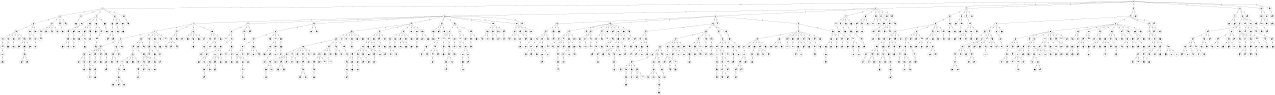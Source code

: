 graph G {
size="8.5,11;"
ratio = "expand;"
fixedsize="true;"
overlap="scale;"
node[shape=circle,width=.12,hight=.12,fontsize=12]
edge[fontsize=12]

0[label=" 0" color=black, pos="1.7941085,2.716252!"];
1[label=" 1" color=black, pos="0.53958952,0.6987083!"];
2[label=" 2" color=black, pos="2.672155,0.16094041!"];
3[label=" 3" color=black, pos="0.51674553,0.8188875!"];
4[label=" 4" color=black, pos="0.35561557,2.6095227!"];
5[label=" 5" color=black, pos="0.97075894,2.2998955!"];
6[label=" 6" color=black, pos="2.718476,0.3095437!"];
7[label=" 7" color=black, pos="2.2733312,1.5774714!"];
8[label=" 8" color=black, pos="2.3287527,1.5711356!"];
9[label=" 9" color=black, pos="0.9410034,0.19214631!"];
10[label=" 10" color=black, pos="0.43166475,1.5214309!"];
11[label=" 11" color=black, pos="1.2886293,1.5530519!"];
12[label=" 12" color=black, pos="0.34860325,0.915503!"];
13[label=" 13" color=black, pos="2.6563925,2.446501!"];
14[label=" 14" color=black, pos="0.87383049,0.42017416!"];
15[label=" 15" color=black, pos="2.3301456,1.2146013!"];
16[label=" 16" color=black, pos="0.29136894,2.5272405!"];
17[label=" 17" color=black, pos="0.055580715,1.8455307!"];
18[label=" 18" color=black, pos="2.0724735,2.4356558!"];
19[label=" 19" color=black, pos="2.70728,1.0053477!"];
20[label=" 20" color=black, pos="1.1512823,0.37524538!"];
21[label=" 21" color=black, pos="0.13624917,1.1825433!"];
22[label=" 22" color=black, pos="2.577791,1.1572413!"];
23[label=" 23" color=black, pos="0.60036296,2.5668349!"];
24[label=" 24" color=black, pos="0.15757941,0.12410425!"];
25[label=" 25" color=black, pos="2.8134623,2.7004056!"];
26[label=" 26" color=black, pos="2.3365966,2.2470386!"];
27[label=" 27" color=black, pos="1.124769,2.0997597!"];
28[label=" 28" color=black, pos="1.173237,2.0837261!"];
29[label=" 29" color=black, pos="0.29675146,1.3195658!"];
30[label=" 30" color=black, pos="1.8689868,2.7824791!"];
31[label=" 31" color=black, pos="2.8486497,1.3610817!"];
32[label=" 32" color=black, pos="2.4433895,1.2193892!"];
33[label=" 33" color=black, pos="2.4548209,2.1427876!"];
34[label=" 34" color=black, pos="0.055856156,1.8352941!"];
35[label=" 35" color=black, pos="1.6422124,2.4566765!"];
36[label=" 36" color=black, pos="0.41005891,0.12493553!"];
37[label=" 37" color=black, pos="2.8066721,0.58135285!"];
38[label=" 38" color=black, pos="0.92130844,0.14500868!"];
39[label=" 39" color=black, pos="0.71314604,0.77618722!"];
40[label=" 40" color=black, pos="0.99127632,0.41338732!"];
41[label=" 41" color=black, pos="2.9153713,0.23751477!"];
42[label=" 42" color=black, pos="0.94600102,2.1518526!"];
43[label=" 43" color=black, pos="0.0078626326,0.40366286!"];
44[label=" 44" color=black, pos="1.1489317,2.1247319!"];
45[label=" 45" color=black, pos="0.97309971,2.6312627!"];
46[label=" 46" color=black, pos="2.0699167,1.6643663!"];
47[label=" 47" color=black, pos="0.28236175,1.9395983!"];
48[label=" 48" color=black, pos="1.4361299,1.7197353!"];
49[label=" 49" color=black, pos="1.9091605,2.3227286!"];
50[label=" 50" color=black, pos="2.0300589,2.443375!"];
51[label=" 51" color=black, pos="2.0831103,0.45584309!"];
52[label=" 52" color=black, pos="0.37563625,0.18764583!"];
53[label=" 53" color=black, pos="1.2866598,2.2431441!"];
54[label=" 54" color=black, pos="0.59517989,2.1396393!"];
55[label=" 55" color=black, pos="2.3480639,1.1511797!"];
56[label=" 56" color=black, pos="2.4322233,2.135695!"];
57[label=" 57" color=black, pos="2.8281651,1.1965454!"];
58[label=" 58" color=black, pos="2.9330048,1.8961456!"];
59[label=" 59" color=black, pos="0.48695824,0.24815707!"];
60[label=" 60" color=black, pos="1.9325636,2.2113304!"];
61[label=" 61" color=black, pos="1.2547114,2.5757999!"];
62[label=" 62" color=black, pos="0.36198493,2.7274329!"];
63[label=" 63" color=black, pos="0.79467688,1.4942426!"];
64[label=" 64" color=black, pos="1.7495277,0.56828399!"];
65[label=" 65" color=black, pos="0.088361229,1.4359167!"];
66[label=" 66" color=black, pos="0.40474973,2.0374811!"];
67[label=" 67" color=black, pos="0.68405094,1.7543025!"];
68[label=" 68" color=black, pos="2.721441,0.83583801!"];
69[label=" 69" color=black, pos="2.4201075,1.8260438!"];
70[label=" 70" color=black, pos="1.1270772,0.4921412!"];
71[label=" 71" color=black, pos="2.4320894,1.1486542!"];
72[label=" 72" color=black, pos="0.61632145,0.75930976!"];
73[label=" 73" color=black, pos="1.4817676,1.7260487!"];
74[label=" 74" color=black, pos="1.5272888,2.7782253!"];
75[label=" 75" color=black, pos="2.0491679,1.8279543!"];
76[label=" 76" color=black, pos="1.4981606,1.7467614!"];
77[label=" 77" color=black, pos="1.0754303,2.7003605!"];
78[label=" 78" color=black, pos="0.12628184,2.1242615!"];
79[label=" 79" color=black, pos="0.17888548,2.7399882!"];
80[label=" 80" color=black, pos="2.989854,2.4998896!"];
81[label=" 81" color=black, pos="2.6945245,2.3581389!"];
82[label=" 82" color=black, pos="0.98946805,1.433153!"];
83[label=" 83" color=black, pos="2.6688919,0.80924485!"];
84[label=" 84" color=black, pos="0.92489969,0.085320549!"];
85[label=" 85" color=black, pos="0.12881135,2.2028374!"];
86[label=" 86" color=black, pos="0.97818267,1.8134644!"];
87[label=" 87" color=black, pos="0.60001471,2.9522751!"];
88[label=" 88" color=black, pos="1.0527506,1.0614903!"];
89[label=" 89" color=black, pos="1.678103,2.9690883!"];
90[label=" 90" color=black, pos="0.55599326,0.70620696!"];
91[label=" 91" color=black, pos="1.6633487,1.3919376!"];
92[label=" 92" color=black, pos="0.07145804,1.5885784!"];
93[label=" 93" color=black, pos="0.26293915,2.4553626!"];
94[label=" 94" color=black, pos="2.1185148,0.39818996!"];
95[label=" 95" color=black, pos="2.8222796,0.30839816!"];
96[label=" 96" color=black, pos="0.80262972,2.6223052!"];
97[label=" 97" color=black, pos="0.78951753,2.1483037!"];
98[label=" 98" color=black, pos="0.99363493,1.5703959!"];
99[label=" 99" color=black, pos="2.3699625,1.245232!"];
100[label=" 100" color=black, pos="1.4395916,1.6416899!"];
101[label=" 101" color=black, pos="0.62522619,1.9436526!"];
102[label=" 102" color=black, pos="2.3658795,0.46227041!"];
103[label=" 103" color=black, pos="0.69230758,2.0631893!"];
104[label=" 104" color=black, pos="0.14055698,0.97567!"];
105[label=" 105" color=black, pos="0.27688814,0.2755853!"];
106[label=" 106" color=black, pos="2.9784844,1.9275067!"];
107[label=" 107" color=black, pos="2.8083147,1.7898675!"];
108[label=" 108" color=black, pos="0.0065491404,1.9504371!"];
109[label=" 109" color=black, pos="1.52861,0.37551628!"];
110[label=" 110" color=black, pos="0.23593222,2.0826486!"];
111[label=" 111" color=black, pos="0.60845525,2.4231771!"];
112[label=" 112" color=black, pos="0.83133249,1.6790867!"];
113[label=" 113" color=black, pos="1.5228208,1.3787437!"];
114[label=" 114" color=black, pos="1.8006532,0.84975219!"];
115[label=" 115" color=black, pos="0.47898915,2.8568742!"];
116[label=" 116" color=black, pos="2.0711771,1.1173136!"];
117[label=" 117" color=black, pos="1.701401,0.49427658!"];
118[label=" 118" color=black, pos="2.3306166,0.86557304!"];
119[label=" 119" color=black, pos="2.7227631,1.6880841!"];
120[label=" 120" color=black, pos="0.68759725,0.66231627!"];
121[label=" 121" color=black, pos="2.3218429,2.7117233!"];
122[label=" 122" color=black, pos="2.3473104,0.73146402!"];
123[label=" 123" color=black, pos="2.2010952,1.3118378!"];
124[label=" 124" color=black, pos="1.3956496,2.8720594!"];
125[label=" 125" color=black, pos="0.92198137,0.034383853!"];
126[label=" 126" color=black, pos="2.9432612,0.19166982!"];
127[label=" 127" color=black, pos="0.18870704,1.22012!"];
128[label=" 128" color=black, pos="2.2469247,0.08672237!"];
129[label=" 129" color=black, pos="0.92349622,2.6912637!"];
130[label=" 130" color=black, pos="0.35992123,0.097106136!"];
131[label=" 131" color=black, pos="1.011066,0.83328876!"];
132[label=" 132" color=black, pos="2.8380954,0.50376619!"];
133[label=" 133" color=black, pos="0.071684162,1.0126748!"];
134[label=" 134" color=black, pos="1.4381069,2.6809697!"];
135[label=" 135" color=black, pos="0.084098499,0.50311827!"];
136[label=" 136" color=black, pos="0.78352595,2.8997908!"];
137[label=" 137" color=black, pos="1.3882863,2.9778288!"];
138[label=" 138" color=black, pos="0.013782221,0.30922402!"];
139[label=" 139" color=black, pos="0.48387888,1.4315638!"];
140[label=" 140" color=black, pos="0.84786095,0.082051097!"];
141[label=" 141" color=black, pos="2.47348,2.9344905!"];
142[label=" 142" color=black, pos="0.29907045,2.5384009!"];
143[label=" 143" color=black, pos="2.5165499,0.71419218!"];
144[label=" 144" color=black, pos="0.63135982,2.007098!"];
145[label=" 145" color=black, pos="2.2050375,0.76785375!"];
146[label=" 146" color=black, pos="1.0598617,1.2436679!"];
147[label=" 147" color=black, pos="1.2195905,2.8657149!"];
148[label=" 148" color=black, pos="2.6105617,1.9869966!"];
149[label=" 149" color=black, pos="1.0424918,2.9956286!"];
150[label=" 150" color=black, pos="1.5369473,1.7247312!"];
151[label=" 151" color=black, pos="1.5755487,0.35357297!"];
152[label=" 152" color=black, pos="2.0529064,0.2265547!"];
153[label=" 153" color=black, pos="2.3455977,2.4767637!"];
154[label=" 154" color=black, pos="0.07148621,2.9492!"];
155[label=" 155" color=black, pos="0.39566332,2.3585282!"];
156[label=" 156" color=black, pos="1.7626808,0.090266652!"];
157[label=" 157" color=black, pos="2.2670119,2.1467349!"];
158[label=" 158" color=black, pos="2.6199248,1.8574563!"];
159[label=" 159" color=black, pos="0.31038954,2.402382!"];
160[label=" 160" color=black, pos="2.5717002,1.6212399!"];
161[label=" 161" color=black, pos="0.62334518,0.32275741!"];
162[label=" 162" color=black, pos="2.8184352,1.9859081!"];
163[label=" 163" color=black, pos="2.0868722,2.2203235!"];
164[label=" 164" color=black, pos="1.6899612,1.6547257!"];
165[label=" 165" color=black, pos="1.3964854,2.7609323!"];
166[label=" 166" color=black, pos="0.67292673,1.2118837!"];
167[label=" 167" color=black, pos="0.82941785,1.3466122!"];
168[label=" 168" color=black, pos="0.24320244,2.3184161!"];
169[label=" 169" color=black, pos="2.0658557,1.561379!"];
170[label=" 170" color=black, pos="0.91313087,1.0983894!"];
171[label=" 171" color=black, pos="1.8917235,1.8495562!"];
172[label=" 172" color=black, pos="1.629303,1.5386579!"];
173[label=" 173" color=black, pos="2.3057425,0.042198601!"];
174[label=" 174" color=black, pos="2.9179787,2.9619855!"];
175[label=" 175" color=black, pos="1.868348,0.14851468!"];
176[label=" 176" color=black, pos="2.2764498,0.97809805!"];
177[label=" 177" color=black, pos="0.10810423,0.22659641!"];
178[label=" 178" color=black, pos="0.086764219,1.0212382!"];
179[label=" 179" color=black, pos="1.6436987,1.5601725!"];
180[label=" 180" color=black, pos="1.3750763,1.2987901!"];
181[label=" 181" color=black, pos="1.3984205,1.6594879!"];
182[label=" 182" color=black, pos="2.595071,0.06379585!"];
183[label=" 183" color=black, pos="0.93007106,0.57496943!"];
184[label=" 184" color=black, pos="0.67924129,2.5488264!"];
185[label=" 185" color=black, pos="0.092544547,2.8085806!"];
186[label=" 186" color=black, pos="0.10040863,2.1577965!"];
187[label=" 187" color=black, pos="1.7006132,1.017109!"];
188[label=" 188" color=black, pos="1.8167994,1.7565082!"];
189[label=" 189" color=black, pos="0.65688788,0.53161916!"];
190[label=" 190" color=black, pos="1.0374695,1.7153779!"];
191[label=" 191" color=black, pos="1.8077255,1.1740615!"];
192[label=" 192" color=black, pos="0.84341479,2.2743123!"];
193[label=" 193" color=black, pos="2.4983107,2.1152681!"];
194[label=" 194" color=black, pos="1.9127118,0.34282664!"];
195[label=" 195" color=black, pos="0.99103364,0.68901459!"];
196[label=" 196" color=black, pos="2.6758348,2.0230529!"];
197[label=" 197" color=black, pos="2.861519,2.5846816!"];
198[label=" 198" color=black, pos="1.1500871,2.8665291!"];
199[label=" 199" color=black, pos="2.5904068,2.4447795!"];
200[label=" 200" color=black, pos="0.76347842,1.3697809!"];
201[label=" 201" color=black, pos="0.80198478,1.8605084!"];
202[label=" 202" color=black, pos="0.75811362,2.3280217!"];
203[label=" 203" color=black, pos="2.5632707,0.55698028!"];
204[label=" 204" color=black, pos="0.46255908,1.5718282!"];
205[label=" 205" color=black, pos="1.1347053,1.2230666!"];
206[label=" 206" color=black, pos="1.4565693,0.24260499!"];
207[label=" 207" color=black, pos="0.13018619,2.4807976!"];
208[label=" 208" color=black, pos="0.40647625,2.1554537!"];
209[label=" 209" color=black, pos="2.3356275,0.92315763!"];
210[label=" 210" color=black, pos="1.2192972,2.8428884!"];
211[label=" 211" color=black, pos="2.2682155,1.0216735!"];
212[label=" 212" color=black, pos="1.9799019,1.0548527!"];
213[label=" 213" color=black, pos="1.7500116,2.3993995!"];
214[label=" 214" color=black, pos="1.3675149,2.2535569!"];
215[label=" 215" color=black, pos="0.32938895,0.39136567!"];
216[label=" 216" color=black, pos="0.58493301,2.9443262!"];
217[label=" 217" color=black, pos="1.5627815,1.0143016!"];
218[label=" 218" color=black, pos="0.11866315,0.56464673!"];
219[label=" 219" color=black, pos="0.25705869,1.1176533!"];
220[label=" 220" color=black, pos="2.179822,1.3515677!"];
221[label=" 221" color=black, pos="1.4504252,0.1364144!"];
222[label=" 222" color=black, pos="1.3929717,2.3156412!"];
223[label=" 223" color=black, pos="0.1243258,0.45822588!"];
224[label=" 224" color=black, pos="2.2538262,1.6298193!"];
225[label=" 225" color=black, pos="1.270036,2.5986866!"];
226[label=" 226" color=black, pos="1.501311,0.77557781!"];
227[label=" 227" color=black, pos="2.7496535,0.99533024!"];
228[label=" 228" color=black, pos="1.0657371,0.85930906!"];
229[label=" 229" color=black, pos="0.097865182,1.3341025!"];
230[label=" 230" color=black, pos="0.38569476,2.2131976!"];
231[label=" 231" color=black, pos="2.3567505,0.21927937!"];
232[label=" 232" color=black, pos="1.0739756,1.4271846!"];
233[label=" 233" color=black, pos="2.4932196,0.73271063!"];
234[label=" 234" color=black, pos="0.18920441,1.7529003!"];
235[label=" 235" color=black, pos="0.40151957,0.86833344!"];
236[label=" 236" color=black, pos="2.0951285,2.9834191!"];
237[label=" 237" color=black, pos="0.72336595,1.6838306!"];
238[label=" 238" color=black, pos="2.9672652,0.61908127!"];
239[label=" 239" color=black, pos="2.5684516,2.9345925!"];
240[label=" 240" color=black, pos="1.6874593,0.98643874!"];
241[label=" 241" color=black, pos="1.3876482,0.1752096!"];
242[label=" 242" color=black, pos="2.2274378,0.51571051!"];
243[label=" 243" color=black, pos="2.6763405,2.0962141!"];
244[label=" 244" color=black, pos="2.1116864,0.96446268!"];
245[label=" 245" color=black, pos="0.39715469,1.9441131!"];
246[label=" 246" color=black, pos="0.54532148,0.68843561!"];
247[label=" 247" color=black, pos="0.40155501,0.75620034!"];
248[label=" 248" color=black, pos="0.98480514,0.2696933!"];
249[label=" 249" color=black, pos="1.4617885,2.9493059!"];
250[label=" 250" color=black, pos="1.3730128,2.3181836!"];
251[label=" 251" color=black, pos="1.8490603,0.82082228!"];
252[label=" 252" color=black, pos="0.49403087,0.79579916!"];
253[label=" 253" color=black, pos="0.43357825,1.2556055!"];
254[label=" 254" color=black, pos="1.3031066,2.0926728!"];
255[label=" 255" color=black, pos="2.5670692,2.793676!"];
256[label=" 256" color=black, pos="0.59151227,1.9243276!"];
257[label=" 257" color=black, pos="0.50827218,2.742527!"];
258[label=" 258" color=black, pos="1.3386498,1.9306383!"];
259[label=" 259" color=black, pos="0.47510837,0.14845692!"];
260[label=" 260" color=black, pos="0.53674552,0.8603248!"];
261[label=" 261" color=black, pos="2.6841684,0.94922349!"];
262[label=" 262" color=black, pos="1.0599713,1.6919366!"];
263[label=" 263" color=black, pos="1.8907695,2.1789148!"];
264[label=" 264" color=black, pos="1.5489819,1.5355825!"];
265[label=" 265" color=black, pos="2.9768758,2.9385391!"];
266[label=" 266" color=black, pos="0.33882015,0.50323583!"];
267[label=" 267" color=black, pos="2.6206379,2.7830678!"];
268[label=" 268" color=black, pos="1.5959488,0.12770721!"];
269[label=" 269" color=black, pos="1.7593228,2.2673922!"];
270[label=" 270" color=black, pos="2.118827,1.4463346!"];
271[label=" 271" color=black, pos="0.44494143,1.4918784!"];
272[label=" 272" color=black, pos="2.7284917,2.0511774!"];
273[label=" 273" color=black, pos="1.3055704,0.020893218!"];
274[label=" 274" color=black, pos="0.85889379,0.45831907!"];
275[label=" 275" color=black, pos="1.1758218,1.6369151!"];
276[label=" 276" color=black, pos="2.8847794,0.051887818!"];
277[label=" 277" color=black, pos="0.84155306,0.4633963!"];
278[label=" 278" color=black, pos="0.27860881,0.96997667!"];
279[label=" 279" color=black, pos="0.53498024,1.7174735!"];
280[label=" 280" color=black, pos="2.4893159,1.9688395!"];
281[label=" 281" color=black, pos="0.75836737,0.43927688!"];
282[label=" 282" color=black, pos="1.5138618,1.0967929!"];
283[label=" 283" color=black, pos="0.13898278,0.4614542!"];
284[label=" 284" color=black, pos="2.4983304,2.6678643!"];
285[label=" 285" color=black, pos="2.832622,2.3002635!"];
286[label=" 286" color=black, pos="0.04099153,2.8347811!"];
287[label=" 287" color=black, pos="2.7320952,1.8394437!"];
288[label=" 288" color=black, pos="2.3209055,2.0162975!"];
289[label=" 289" color=black, pos="0.79801599,2.6965341!"];
290[label=" 290" color=black, pos="0.35317034,2.0015613!"];
291[label=" 291" color=black, pos="2.527035,0.51591528!"];
292[label=" 292" color=black, pos="0.97635757,2.3652488!"];
293[label=" 293" color=black, pos="0.31504028,0.92021042!"];
294[label=" 294" color=black, pos="1.9357525,2.9320036!"];
295[label=" 295" color=black, pos="1.3072461,1.8892589!"];
296[label=" 296" color=black, pos="1.5797306,2.7074245!"];
297[label=" 297" color=black, pos="1.3611308,1.6896243!"];
298[label=" 298" color=black, pos="2.1972855,1.2064543!"];
299[label=" 299" color=black, pos="0.15420123,2.7496858!"];
300[label=" 300" color=black, pos="1.9061492,1.9395384!"];
301[label=" 301" color=black, pos="1.7804469,1.5772213!"];
302[label=" 302" color=black, pos="2.6147403,2.3840471!"];
303[label=" 303" color=black, pos="0.28067216,2.550138!"];
304[label=" 304" color=black, pos="2.1788624,1.2381493!"];
305[label=" 305" color=black, pos="0.66152112,0.25429436!"];
306[label=" 306" color=black, pos="1.6189593,0.58312712!"];
307[label=" 307" color=black, pos="1.1831182,0.90371934!"];
308[label=" 308" color=black, pos="2.4477475,2.3104568!"];
309[label=" 309" color=black, pos="1.7030065,2.9443937!"];
310[label=" 310" color=black, pos="0.39690287,0.23973318!"];
311[label=" 311" color=black, pos="0.60174683,2.5379778!"];
312[label=" 312" color=black, pos="0.047433707,1.3206025!"];
313[label=" 313" color=black, pos="1.7039007,0.56776147!"];
314[label=" 314" color=black, pos="2.0356455,2.0960205!"];
315[label=" 315" color=black, pos="1.4837015,0.30803095!"];
316[label=" 316" color=black, pos="1.8429976,0.15964335!"];
317[label=" 317" color=black, pos="2.5061658,2.863751!"];
318[label=" 318" color=black, pos="0.43247787,0.58064364!"];
319[label=" 319" color=black, pos="1.8933553,2.814834!"];
320[label=" 320" color=black, pos="1.8947484,1.6497439!"];
321[label=" 321" color=black, pos="2.7103333,2.9215091!"];
322[label=" 322" color=black, pos="1.3683939,2.9647424!"];
323[label=" 323" color=black, pos="1.0172696,2.7835444!"];
324[label=" 324" color=black, pos="0.89126106,1.4062713!"];
325[label=" 325" color=black, pos="2.0472248,2.3004954!"];
326[label=" 326" color=black, pos="1.3735064,1.5139274!"];
327[label=" 327" color=black, pos="2.9997605,2.2076508!"];
328[label=" 328" color=black, pos="0.4641978,0.49315804!"];
329[label=" 329" color=black, pos="1.0749,1.9205099!"];
330[label=" 330" color=black, pos="1.4321969,0.29538934!"];
331[label=" 331" color=black, pos="2.1580256,2.3097336!"];
332[label=" 332" color=black, pos="2.0221216,1.4467134!"];
333[label=" 333" color=black, pos="2.9860272,1.5490491!"];
334[label=" 334" color=black, pos="1.6283479,2.6263954!"];
335[label=" 335" color=black, pos="1.3917378,1.5226173!"];
336[label=" 336" color=black, pos="2.6914408,2.0304667!"];
337[label=" 337" color=black, pos="2.4304425,0.20963473!"];
338[label=" 338" color=black, pos="0.83622884,0.31210578!"];
339[label=" 339" color=black, pos="2.5839578,1.0435411!"];
340[label=" 340" color=black, pos="0.33784431,1.6754258!"];
341[label=" 341" color=black, pos="1.2374634,2.6834052!"];
342[label=" 342" color=black, pos="1.2874514,1.4939197!"];
343[label=" 343" color=black, pos="0.14384675,0.53512483!"];
344[label=" 344" color=black, pos="0.032312342,0.60162841!"];
345[label=" 345" color=black, pos="2.5165681,1.3253942!"];
346[label=" 346" color=black, pos="0.3162872,1.3470514!"];
347[label=" 347" color=black, pos="2.2593394,0.50632444!"];
348[label=" 348" color=black, pos="0.88084699,1.9210552!"];
349[label=" 349" color=black, pos="2.4062251,2.9841217!"];
350[label=" 350" color=black, pos="0.91426092,2.3728657!"];
351[label=" 351" color=black, pos="1.4945784,1.8933953!"];
352[label=" 352" color=black, pos="0.47358204,1.9896456!"];
353[label=" 353" color=black, pos="1.3062868,2.3429472!"];
354[label=" 354" color=black, pos="2.9525398,2.5228191!"];
355[label=" 355" color=black, pos="2.080591,1.8090629!"];
356[label=" 356" color=black, pos="2.2108937,1.0797484!"];
357[label=" 357" color=black, pos="1.3345784,1.3107953!"];
358[label=" 358" color=black, pos="2.5419115,1.306947!"];
359[label=" 359" color=black, pos="0.59165141,0.56338066!"];
360[label=" 360" color=black, pos="1.6953659,2.0553836!"];
361[label=" 361" color=black, pos="2.8680661,1.6242268!"];
362[label=" 362" color=black, pos="0.088329356,1.0324851!"];
363[label=" 363" color=black, pos="1.1761893,2.1303584!"];
364[label=" 364" color=black, pos="1.571666,1.0042018!"];
365[label=" 365" color=black, pos="0.2739769,1.1550837!"];
366[label=" 366" color=black, pos="0.99865806,2.8523783!"];
367[label=" 367" color=black, pos="2.662373,1.6555429!"];
368[label=" 368" color=black, pos="1.9687852,1.3593916!"];
369[label=" 369" color=black, pos="2.1092573,0.65745721!"];
370[label=" 370" color=black, pos="0.13066421,0.36650709!"];
371[label=" 371" color=black, pos="2.5314902,2.6939365!"];
372[label=" 372" color=black, pos="1.7069723,2.0094006!"];
373[label=" 373" color=black, pos="1.0131355,2.7968376!"];
374[label=" 374" color=black, pos="2.626515,2.6021031!"];
375[label=" 375" color=black, pos="2.0649749,2.6466269!"];
376[label=" 376" color=black, pos="2.9685725,0.87061143!"];
377[label=" 377" color=black, pos="2.989637,1.2754166!"];
378[label=" 378" color=black, pos="2.2180109,0.42715468!"];
379[label=" 379" color=black, pos="2.1387892,2.8526573!"];
380[label=" 380" color=black, pos="0.81922961,2.8267107!"];
381[label=" 381" color=black, pos="0.026542242,0.84415871!"];
382[label=" 382" color=black, pos="1.2727642,0.94194531!"];
383[label=" 383" color=black, pos="0.70390774,0.37149923!"];
384[label=" 384" color=black, pos="1.5945908,0.75031013!"];
385[label=" 385" color=black, pos="2.7701793,1.7045289!"];
386[label=" 386" color=black, pos="0.66765035,1.7376913!"];
387[label=" 387" color=black, pos="2.2527749,0.652201!"];
388[label=" 388" color=black, pos="0.45240657,2.9043696!"];
389[label=" 389" color=black, pos="2.10246,1.1320061!"];
390[label=" 390" color=black, pos="0.19479007,2.7129634!"];
391[label=" 391" color=black, pos="2.6625237,1.5711781!"];
392[label=" 392" color=black, pos="2.3265733,2.8413422!"];
393[label=" 393" color=black, pos="0.3472149,1.0849428!"];
394[label=" 394" color=black, pos="0.67755482,0.82130477!"];
395[label=" 395" color=black, pos="0.41298276,0.00233415!"];
396[label=" 396" color=black, pos="1.9524175,2.3443381!"];
397[label=" 397" color=black, pos="0.65523206,0.43010174!"];
398[label=" 398" color=black, pos="0.55029565,1.7487199!"];
399[label=" 399" color=black, pos="2.2275277,0.46993378!"];
400[label=" 400" color=black, pos="2.6413862,2.6508535!"];
401[label=" 401" color=black, pos="0.85714721,2.0034664!"];
402[label=" 402" color=black, pos="2.5584304,1.4650317!"];
403[label=" 403" color=black, pos="2.2982769,1.8368025!"];
404[label=" 404" color=black, pos="0.37406962,1.3055719!"];
405[label=" 405" color=black, pos="0.65748487,1.8793238!"];
406[label=" 406" color=black, pos="0.87873874,2.4205998!"];
407[label=" 407" color=black, pos="0.94794177,1.6603674!"];
408[label=" 408" color=black, pos="0.20180963,1.5779291!"];
409[label=" 409" color=black, pos="0.047017267,0.59365888!"];
410[label=" 410" color=black, pos="2.4061666,0.57686083!"];
411[label=" 411" color=black, pos="0.52605646,0.95513793!"];
412[label=" 412" color=black, pos="2.5948039,2.9294278!"];
413[label=" 413" color=black, pos="1.9963834,2.4600693!"];
414[label=" 414" color=black, pos="0.43679534,2.9813886!"];
415[label=" 415" color=black, pos="1.7712028,2.9740651!"];
416[label=" 416" color=black, pos="0.95297702,0.031969227!"];
417[label=" 417" color=black, pos="2.1333897,2.605442!"];
418[label=" 418" color=black, pos="1.6843187,0.24399981!"];
419[label=" 419" color=black, pos="0.59596611,0.11050125!"];
420[label=" 420" color=black, pos="2.4598475,0.44305886!"];
421[label=" 421" color=black, pos="2.8486806,1.3313532!"];
422[label=" 422" color=black, pos="2.7837973,0.67021303!"];
423[label=" 423" color=black, pos="2.9544979,0.5280125!"];
424[label=" 424" color=black, pos="2.1962723,1.9074692!"];
425[label=" 425" color=black, pos="0.18560983,0.86921823!"];
426[label=" 426" color=black, pos="2.6952139,1.0803037!"];
427[label=" 427" color=black, pos="0.31235577,1.4819501!"];
428[label=" 428" color=black, pos="0.23073395,1.2284343!"];
429[label=" 429" color=black, pos="0.82813715,0.36489047!"];
430[label=" 430" color=black, pos="0.87252928,2.1669346!"];
431[label=" 431" color=black, pos="2.6793816,2.734502!"];
432[label=" 432" color=black, pos="0.25492883,1.2053159!"];
433[label=" 433" color=black, pos="0.15488232,0.31046719!"];
434[label=" 434" color=black, pos="0.18775214,1.1412763!"];
435[label=" 435" color=black, pos="1.5815758,0.27231124!"];
436[label=" 436" color=black, pos="1.5482353,2.8917243!"];
437[label=" 437" color=black, pos="1.060533,2.988307!"];
438[label=" 438" color=black, pos="1.2917183,1.7600894!"];
439[label=" 439" color=black, pos="1.8501887,0.84675383!"];
440[label=" 440" color=black, pos="2.1365626,0.54565617!"];
441[label=" 441" color=black, pos="0.1266038,2.1415412!"];
442[label=" 442" color=black, pos="2.2468943,0.81446385!"];
443[label=" 443" color=black, pos="2.9060439,1.6407799!"];
444[label=" 444" color=black, pos="1.5875206,0.83065168!"];
445[label=" 445" color=black, pos="0.789119,2.581116!"];
446[label=" 446" color=black, pos="1.9742002,0.051937214!"];
447[label=" 447" color=black, pos="1.8357969,1.9295064!"];
448[label=" 448" color=black, pos="0.95076074,0.26380446!"];
449[label=" 449" color=black, pos="1.3312859,1.3917205!"];
450[label=" 450" color=black, pos="1.6881632,2.4066503!"];
451[label=" 451" color=black, pos="1.2929594,1.0484863!"];
452[label=" 452" color=black, pos="2.5799344,0.52853369!"];
453[label=" 453" color=black, pos="0.69809659,0.44989065!"];
454[label=" 454" color=black, pos="1.450855,1.4966857!"];
455[label=" 455" color=black, pos="1.4005189,1.2590114!"];
456[label=" 456" color=black, pos="0.90135472,1.4286442!"];
457[label=" 457" color=black, pos="1.9281615,0.81082086!"];
458[label=" 458" color=black, pos="2.026549,1.2105317!"];
459[label=" 459" color=black, pos="1.2649013,0.1999884!"];
460[label=" 460" color=black, pos="2.1381559,2.213889!"];
461[label=" 461" color=black, pos="1.8381717,2.5085494!"];
462[label=" 462" color=black, pos="0.16560752,1.5756787!"];
463[label=" 463" color=black, pos="1.4314272,1.9174061!"];
464[label=" 464" color=black, pos="2.3575059,1.5654226!"];
465[label=" 465" color=black, pos="0.16641489,2.9019921!"];
466[label=" 466" color=black, pos="2.5937146,0.51247222!"];
467[label=" 467" color=black, pos="0.37154186,2.7034515!"];
468[label=" 468" color=black, pos="0.4409827,1.3459503!"];
469[label=" 469" color=black, pos="0.58112018,0.5681812!"];
470[label=" 470" color=black, pos="1.8597348,0.31285412!"];
471[label=" 471" color=black, pos="2.9785499,2.6239439!"];
472[label=" 472" color=black, pos="1.5763104,1.6217232!"];
473[label=" 473" color=black, pos="0.56560995,2.9356892!"];
474[label=" 474" color=black, pos="2.6362392,2.0179404!"];
475[label=" 475" color=black, pos="2.160622,1.5174788!"];
476[label=" 476" color=black, pos="1.6387325,1.8807591!"];
477[label=" 477" color=black, pos="0.71792884,0.96658037!"];
478[label=" 478" color=black, pos="1.5928002,2.8688256!"];
479[label=" 479" color=black, pos="2.5096947,1.9074059!"];
480[label=" 480" color=black, pos="0.68213597,0.82873043!"];
481[label=" 481" color=black, pos="0.052844428,2.4070705!"];
482[label=" 482" color=black, pos="0.21258099,1.6968646!"];
483[label=" 483" color=black, pos="0.14640286,1.9748077!"];
484[label=" 484" color=black, pos="2.0777726,1.004988!"];
485[label=" 485" color=black, pos="2.3045072,1.373365!"];
486[label=" 486" color=black, pos="1.2510029,0.46865751!"];
487[label=" 487" color=black, pos="1.7349601,0.84670266!"];
488[label=" 488" color=black, pos="1.9051925,0.66484198!"];
489[label=" 489" color=black, pos="1.4398527,0.64712055!"];
490[label=" 490" color=black, pos="2.4969233,1.0256367!"];
491[label=" 491" color=black, pos="2.5583286,2.4284616!"];
492[label=" 492" color=black, pos="2.8560113,2.4318027!"];
493[label=" 493" color=black, pos="2.405018,1.0578259!"];
494[label=" 494" color=black, pos="0.047358315,2.4167184!"];
495[label=" 495" color=black, pos="1.9025468,0.19941446!"];
496[label=" 496" color=black, pos="1.9388542,0.76577627!"];
497[label=" 497" color=black, pos="0.93616889,1.0311405!"];
498[label=" 498" color=black, pos="0.756882,1.0764184!"];
499[label=" 499" color=black, pos="1.0572216,0.95131184!"];
500[label=" 500" color=black, pos="0.93832958,1.0737513!"];
501[label=" 501" color=black, pos="1.1882822,2.9993684!"];
502[label=" 502" color=black, pos="0.65806053,0.017958916!"];
503[label=" 503" color=black, pos="0.67950792,2.3683466!"];
504[label=" 504" color=black, pos="2.0816298,2.9970689!"];
505[label=" 505" color=black, pos="1.5470197,0.45089094!"];
506[label=" 506" color=black, pos="0.084986627,0.61911234!"];
507[label=" 507" color=black, pos="0.032189359,0.055441072!"];
508[label=" 508" color=black, pos="1.9535387,2.3138665!"];
509[label=" 509" color=black, pos="0.26076953,1.3774614!"];
510[label=" 510" color=black, pos="0.72932177,2.4794374!"];
511[label=" 511" color=black, pos="1.6127937,2.0271918!"];
512[label=" 512" color=black, pos="2.9819069,1.7122222!"];
513[label=" 513" color=black, pos="2.0524701,1.8328283!"];
514[label=" 514" color=black, pos="1.6904225,0.27966494!"];
515[label=" 515" color=black, pos="2.0223649,2.6931308!"];
516[label=" 516" color=black, pos="2.4642984,0.11772439!"];
517[label=" 517" color=black, pos="0.32023223,0.64389799!"];
518[label=" 518" color=black, pos="2.8906061,2.4583837!"];
519[label=" 519" color=black, pos="2.9711194,2.1978232!"];
520[label=" 520" color=black, pos="1.5098361,2.4819529!"];
521[label=" 521" color=black, pos="1.0731586,2.6997629!"];
522[label=" 522" color=black, pos="2.7667219,1.4861929!"];
523[label=" 523" color=black, pos="2.3145339,0.76499031!"];
524[label=" 524" color=black, pos="1.1863211,0.50390021!"];
525[label=" 525" color=black, pos="1.3779005,1.5561073!"];
526[label=" 526" color=black, pos="1.2711336,2.7719063!"];
527[label=" 527" color=black, pos="1.5000664,2.1952792!"];
528[label=" 528" color=black, pos="1.8797749,2.5722087!"];
529[label=" 529" color=black, pos="0.99201335,2.7165146!"];
530[label=" 530" color=black, pos="0.25139951,2.5478221!"];
531[label=" 531" color=black, pos="1.3820312,1.3447657!"];
532[label=" 532" color=black, pos="1.1955271,2.0749056!"];
533[label=" 533" color=black, pos="0.99646408,1.8419341!"];
534[label=" 534" color=black, pos="0.64550384,2.5098506!"];
535[label=" 535" color=black, pos="0.5835698,0.15547276!"];
536[label=" 536" color=black, pos="0.38236187,0.4162782!"];
537[label=" 537" color=black, pos="1.9996531,1.1331105!"];
538[label=" 538" color=black, pos="2.3355003,2.816986!"];
539[label=" 539" color=black, pos="2.9937449,1.2858838!"];
540[label=" 540" color=black, pos="1.0104176,2.7626995!"];
541[label=" 541" color=black, pos="0.99180227,1.2744793!"];
542[label=" 542" color=black, pos="1.2184739,0.78287635!"];
543[label=" 543" color=black, pos="0.48945962,2.2653884!"];
544[label=" 544" color=black, pos="2.6660306,0.24619672!"];
545[label=" 545" color=black, pos="2.8144593,1.9167363!"];
546[label=" 546" color=black, pos="0.060239754,1.8674911!"];
547[label=" 547" color=black, pos="2.8954741,2.2432566!"];
548[label=" 548" color=black, pos="1.5141643,1.9127733!"];
549[label=" 549" color=black, pos="0.6105897,2.1432727!"];
550[label=" 550" color=black, pos="1.9715824,1.6311072!"];
551[label=" 551" color=black, pos="2.8644981,2.3328635!"];
552[label=" 552" color=black, pos="0.57816217,1.1962124!"];
553[label=" 553" color=black, pos="2.9583675,2.5425811!"];
554[label=" 554" color=black, pos="0.84667114,1.0725919!"];
555[label=" 555" color=black, pos="0.56344709,2.6480368!"];
556[label=" 556" color=black, pos="0.32180465,0.58357796!"];
557[label=" 557" color=black, pos="0.74806264,2.7614579!"];
558[label=" 558" color=black, pos="2.6529997,0.18068708!"];
559[label=" 559" color=black, pos="1.2890607,1.0480265!"];
560[label=" 560" color=black, pos="0.092610849,2.2598444!"];
561[label=" 561" color=black, pos="0.35718777,1.0695855!"];
562[label=" 562" color=black, pos="2.2124977,2.9460041!"];
563[label=" 563" color=black, pos="1.4580259,0.85355613!"];
564[label=" 564" color=black, pos="2.154851,0.71222489!"];
565[label=" 565" color=black, pos="0.16398473,0.62255866!"];
566[label=" 566" color=black, pos="2.8662479,2.3344822!"];
567[label=" 567" color=black, pos="2.3167963,0.022531561!"];
568[label=" 568" color=black, pos="2.6267477,0.46038549!"];
569[label=" 569" color=black, pos="1.0848014,0.1877944!"];
570[label=" 570" color=black, pos="2.6721484,0.073243826!"];
571[label=" 571" color=black, pos="1.7278394,2.9100048!"];
572[label=" 572" color=black, pos="0.36393405,1.785604!"];
573[label=" 573" color=black, pos="2.0959125,0.34490316!"];
574[label=" 574" color=black, pos="2.2114084,1.1174691!"];
575[label=" 575" color=black, pos="1.0618941,2.9376119!"];
576[label=" 576" color=black, pos="2.4223766,2.6725773!"];
577[label=" 577" color=black, pos="2.9279684,1.8044771!"];
578[label=" 578" color=black, pos="2.9941702,2.730291!"];
579[label=" 579" color=black, pos="2.8045209,0.60469998!"];
580[label=" 580" color=black, pos="1.2625255,1.6963737!"];
581[label=" 581" color=black, pos="2.7984666,1.3205983!"];
582[label=" 582" color=black, pos="2.7206622,1.5380797!"];
583[label=" 583" color=black, pos="1.578068,0.47119817!"];
584[label=" 584" color=black, pos="0.87368897,1.5076227!"];
585[label=" 585" color=black, pos="2.0041472,2.4017741!"];
586[label=" 586" color=black, pos="2.1898207,0.72032709!"];
587[label=" 587" color=black, pos="0.77236087,0.16279649!"];
588[label=" 588" color=black, pos="2.715331,0.39332426!"];
589[label=" 589" color=black, pos="1.9004471,1.5236726!"];
590[label=" 590" color=black, pos="1.15199,0.40366564!"];
591[label=" 591" color=black, pos="2.5374438,1.7305027!"];
592[label=" 592" color=black, pos="0.018639317,0.21279016!"];
593[label=" 593" color=black, pos="1.5502251,1.021104!"];
594[label=" 594" color=black, pos="0.74662933,1.7343873!"];
595[label=" 595" color=black, pos="0.066458193,0.55387653!"];
596[label=" 596" color=black, pos="0.75635402,0.29558685!"];
597[label=" 597" color=black, pos="0.6611234,2.2779104!"];
598[label=" 598" color=black, pos="0.8810117,0.5431715!"];
599[label=" 599" color=black, pos="1.5564398,0.82958836!"];
600[label=" 600" color=black, pos="0.51179956,1.5978657!"];
601[label=" 601" color=black, pos="1.6569428,1.8020704!"];
602[label=" 602" color=black, pos="2.3604009,1.9225623!"];
603[label=" 603" color=black, pos="1.4336416,1.2086483!"];
604[label=" 604" color=black, pos="1.4236396,1.8467967!"];
605[label=" 605" color=black, pos="0.32349457,0.89787646!"];
606[label=" 606" color=black, pos="1.8062831,2.6229618!"];
607[label=" 607" color=black, pos="2.7147222,1.9378021!"];
608[label=" 608" color=black, pos="1.4949287,0.28854638!"];
609[label=" 609" color=black, pos="2.1546376,0.55544359!"];
610[label=" 610" color=black, pos="1.6270746,2.9418975!"];
611[label=" 611" color=black, pos="2.9544447,0.25071186!"];
612[label=" 612" color=black, pos="0.65478094,0.46284741!"];
613[label=" 613" color=black, pos="2.2222157,2.1827818!"];
614[label=" 614" color=black, pos="1.8017718,0.39122182!"];
615[label=" 615" color=black, pos="1.2582938,2.7430157!"];
616[label=" 616" color=black, pos="1.8646918,2.905094!"];
617[label=" 617" color=black, pos="1.1221789,1.5343678!"];
618[label=" 618" color=black, pos="2.9385435,2.8099697!"];
619[label=" 619" color=black, pos="2.6268112,2.2710726!"];
620[label=" 620" color=black, pos="2.1581902,0.25986764!"];
621[label=" 621" color=black, pos="2.0946439,0.40890475!"];
622[label=" 622" color=black, pos="0.24839303,1.4129096!"];
623[label=" 623" color=black, pos="1.1291505,2.2599093!"];
624[label=" 624" color=black, pos="1.1874874,0.013171695!"];
625[label=" 625" color=black, pos="2.6255409,2.0589198!"];
626[label=" 626" color=black, pos="0.023804915,0.45707259!"];
627[label=" 627" color=black, pos="0.92957116,0.93220823!"];
628[label=" 628" color=black, pos="1.4620652,1.4681673!"];
629[label=" 629" color=black, pos="2.6347253,0.45312472!"];
630[label=" 630" color=black, pos="1.6771986,2.3898052!"];
631[label=" 631" color=black, pos="0.021959702,1.8001914!"];
632[label=" 632" color=black, pos="2.8147178,1.5191134!"];
633[label=" 633" color=black, pos="1.3609026,1.004343!"];
634[label=" 634" color=black, pos="0.44692279,0.03532366!"];
635[label=" 635" color=black, pos="2.1895608,0.46425531!"];
636[label=" 636" color=black, pos="0.15960777,2.208335!"];
637[label=" 637" color=black, pos="1.8094946,1.6774514!"];
638[label=" 638" color=black, pos="0.5274941,2.2930422!"];
639[label=" 639" color=black, pos="0.71697102,2.7589009!"];
640[label=" 640" color=black, pos="2.9065968,0.97194747!"];
641[label=" 641" color=black, pos="1.8560476,2.652207!"];
642[label=" 642" color=black, pos="1.4377061,2.6794643!"];
643[label=" 643" color=black, pos="1.6550625,2.2788929!"];
644[label=" 644" color=black, pos="2.0761422,0.60900335!"];
645[label=" 645" color=black, pos="1.1486877,2.3723299!"];
646[label=" 646" color=black, pos="1.3537113,0.22563558!"];
647[label=" 647" color=black, pos="2.7586058,2.6023711!"];
648[label=" 648" color=black, pos="1.2625508,2.932702!"];
649[label=" 649" color=black, pos="1.5506091,1.4215687!"];
650[label=" 650" color=black, pos="1.2724395,1.6155822!"];
651[label=" 651" color=black, pos="1.2447526,2.7421723!"];
652[label=" 652" color=black, pos="0.381703,2.2065315!"];
653[label=" 653" color=black, pos="2.6376304,0.20657245!"];
654[label=" 654" color=black, pos="2.2442336,1.062024!"];
655[label=" 655" color=black, pos="2.4167445,0.66804194!"];
656[label=" 656" color=black, pos="0.2387137,2.7978937!"];
657[label=" 657" color=black, pos="1.1856528,0.77763801!"];
658[label=" 658" color=black, pos="0.32049549,2.3855944!"];
659[label=" 659" color=black, pos="0.28769523,0.88614293!"];
660[label=" 660" color=black, pos="2.4789424,2.1997889!"];
661[label=" 661" color=black, pos="1.6715359,0.10791451!"];
662[label=" 662" color=black, pos="0.83856939,1.9186089!"];
663[label=" 663" color=black, pos="0.83433363,1.9346093!"];
664[label=" 664" color=black, pos="1.1873947,2.8623701!"];
665[label=" 665" color=black, pos="0.95196548,0.8311399!"];
666[label=" 666" color=black, pos="0.033228296,1.8377091!"];
667[label=" 667" color=black, pos="1.344501,0.99032177!"];
668[label=" 668" color=black, pos="1.8165265,2.9400162!"];
669[label=" 669" color=black, pos="2.596472,0.40383195!"];
670[label=" 670" color=black, pos="1.2178692,2.6903554!"];
671[label=" 671" color=black, pos="1.9090917,1.1252502!"];
672[label=" 672" color=black, pos="1.3574677,1.469534!"];
673[label=" 673" color=black, pos="1.6276285,2.5818941!"];
674[label=" 674" color=black, pos="1.5174082,2.9817803!"];
675[label=" 675" color=black, pos="0.14345524,0.68535261!"];
676[label=" 676" color=black, pos="1.1622127,1.4480442!"];
677[label=" 677" color=black, pos="2.6732996,2.1937262!"];
678[label=" 678" color=black, pos="2.174317,0.94337169!"];
679[label=" 679" color=black, pos="0.50904619,2.1798951!"];
680[label=" 680" color=black, pos="2.0562422,2.175947!"];
681[label=" 681" color=black, pos="0.95010299,0.34472745!"];
682[label=" 682" color=black, pos="1.1774443,0.32942036!"];
683[label=" 683" color=black, pos="1.2986098,2.2808813!"];
684[label=" 684" color=black, pos="0.64014181,1.2195073!"];
685[label=" 685" color=black, pos="1.5808016,1.2046102!"];
686[label=" 686" color=black, pos="1.2973151,0.83852728!"];
687[label=" 687" color=black, pos="1.2166038,1.6728751!"];
688[label=" 688" color=black, pos="2.6678515,2.9567167!"];
689[label=" 689" color=black, pos="1.6066632,1.0854657!"];
690[label=" 690" color=black, pos="0.62795189,1.105007!"];
691[label=" 691" color=black, pos="1.429659,0.3873842!"];
692[label=" 692" color=black, pos="0.11481377,2.3832422!"];
693[label=" 693" color=black, pos="0.020124984,1.450734!"];
694[label=" 694" color=black, pos="1.7358342,0.12380128!"];
695[label=" 695" color=black, pos="2.3076837,0.22528401!"];
696[label=" 696" color=black, pos="1.6454984,2.5934896!"];
697[label=" 697" color=black, pos="1.4834449,2.0362691!"];
698[label=" 698" color=black, pos="0.093841317,2.0379584!"];
699[label=" 699" color=black, pos="0.52716434,1.5933011!"];
700[label=" 700" color=black, pos="0.032234125,0.33759348!"];
701[label=" 701" color=black, pos="0.56439565,2.3697991!"];
702[label=" 702" color=black, pos="0.07758871,2.2526679!"];
703[label=" 703" color=black, pos="0.2902768,1.3608075!"];
704[label=" 704" color=black, pos="1.6599526,1.1879368!"];
705[label=" 705" color=black, pos="2.6332525,1.2547942!"];
706[label=" 706" color=black, pos="1.3654819,1.2505941!"];
707[label=" 707" color=black, pos="0.71809527,2.5346244!"];
708[label=" 708" color=black, pos="0.82043849,1.8026885!"];
709[label=" 709" color=black, pos="2.6605453,1.685064!"];
710[label=" 710" color=black, pos="1.6660881,1.1234064!"];
711[label=" 711" color=black, pos="1.4156838,1.8921401!"];
712[label=" 712" color=black, pos="2.438511,0.21903383!"];
713[label=" 713" color=black, pos="2.3042828,0.79885727!"];
714[label=" 714" color=black, pos="0.76658066,0.562411!"];
715[label=" 715" color=black, pos="2.8933465,2.2350053!"];
716[label=" 716" color=black, pos="1.9692532,1.0986192!"];
717[label=" 717" color=black, pos="2.2101815,1.3679325!"];
718[label=" 718" color=black, pos="1.7214151,1.8326344!"];
719[label=" 719" color=black, pos="1.9755528,2.2127352!"];
720[label=" 720" color=black, pos="1.8048514,2.4858273!"];
721[label=" 721" color=black, pos="1.9055971,2.778899!"];
722[label=" 722" color=black, pos="0.3341359,2.1568537!"];
723[label=" 723" color=black, pos="0.43834534,2.9412675!"];
724[label=" 724" color=black, pos="1.4295528,0.037397037!"];
725[label=" 725" color=black, pos="2.8235698,0.51600379!"];
726[label=" 726" color=black, pos="0.89666841,2.6820837!"];
727[label=" 727" color=black, pos="1.0734127,2.2862849!"];
728[label=" 728" color=black, pos="1.326588,2.9873984!"];
729[label=" 729" color=black, pos="1.0567968,1.9043627!"];
730[label=" 730" color=black, pos="2.1076073,2.6184151!"];
731[label=" 731" color=black, pos="2.4530754,2.9535512!"];
732[label=" 732" color=black, pos="1.5995692,0.52236245!"];
733[label=" 733" color=black, pos="0.39627775,0.9681239!"];
734[label=" 734" color=black, pos="0.38700442,2.1651673!"];
735[label=" 735" color=black, pos="2.5450265,1.3386812!"];
736[label=" 736" color=black, pos="1.2235645,1.1037995!"];
737[label=" 737" color=black, pos="1.0923769,0.67129396!"];
738[label=" 738" color=black, pos="0.069378639,0.74593684!"];
739[label=" 739" color=black, pos="0.84939166,2.4050822!"];
740[label=" 740" color=black, pos="0.69043623,1.8720999!"];
741[label=" 741" color=black, pos="0.96581089,1.3796601!"];
742[label=" 742" color=black, pos="2.4904314,0.81323243!"];
743[label=" 743" color=black, pos="0.99627973,1.9070724!"];
744[label=" 744" color=black, pos="0.47799322,2.5002055!"];
745[label=" 745" color=black, pos="0.0190341,2.7703543!"];
746[label=" 746" color=black, pos="0.46120853,2.6108668!"];
747[label=" 747" color=black, pos="1.2157792,0.75956108!"];
748[label=" 748" color=black, pos="1.9433936,0.9929294!"];
749[label=" 749" color=black, pos="2.4718848,1.2620198!"];
750[label=" 750" color=black, pos="1.917417,1.9977741!"];
751[label=" 751" color=black, pos="0.22716592,0.13354096!"];
752[label=" 752" color=black, pos="1.9157184,2.2755293!"];
753[label=" 753" color=black, pos="0.80524591,0.023165233!"];
754[label=" 754" color=black, pos="2.5621747,2.5770546!"];
755[label=" 755" color=black, pos="1.649981,2.6841693!"];
756[label=" 756" color=black, pos="1.9682767,0.50257913!"];
757[label=" 757" color=black, pos="0.049688251,2.4024777!"];
758[label=" 758" color=black, pos="2.8398512,0.88080199!"];
759[label=" 759" color=black, pos="1.3050984,2.7721763!"];
760[label=" 760" color=black, pos="1.6480894,1.1555693!"];
761[label=" 761" color=black, pos="2.0935891,0.71978977!"];
762[label=" 762" color=black, pos="2.8127665,2.4337177!"];
763[label=" 763" color=black, pos="2.6334601,1.0561221!"];
764[label=" 764" color=black, pos="0.79498576,1.0418983!"];
765[label=" 765" color=black, pos="2.3233002,0.81177927!"];
766[label=" 766" color=black, pos="2.8446279,2.2301686!"];
767[label=" 767" color=black, pos="2.7069242,0.37054313!"];
768[label=" 768" color=black, pos="2.0500504,0.80834895!"];
769[label=" 769" color=black, pos="1.7048469,1.7994034!"];
770[label=" 770" color=black, pos="1.8249831,0.98036093!"];
771[label=" 771" color=black, pos="1.3510081,2.0601801!"];
772[label=" 772" color=black, pos="2.5951842,0.99066791!"];
773[label=" 773" color=black, pos="1.5464545,0.081635853!"];
774[label=" 774" color=black, pos="0.49502843,2.5408088!"];
775[label=" 775" color=black, pos="1.3141493,0.55696627!"];
776[label=" 776" color=black, pos="1.4374643,1.5078392!"];
777[label=" 777" color=black, pos="1.8934539,2.6599247!"];
778[label=" 778" color=black, pos="0.54036367,1.1768803!"];
779[label=" 779" color=black, pos="2.6767686,2.0373657!"];
780[label=" 780" color=black, pos="0.33913879,2.1904373!"];
781[label=" 781" color=black, pos="2.8304808,0.27667574!"];
782[label=" 782" color=black, pos="0.5838776,2.5274619!"];
783[label=" 783" color=black, pos="2.7288364,2.2622266!"];
784[label=" 784" color=black, pos="1.4497434,2.308612!"];
785[label=" 785" color=black, pos="2.0773084,0.061634335!"];
786[label=" 786" color=black, pos="2.6088224,0.50904388!"];
787[label=" 787" color=black, pos="1.475575,0.55754389!"];
788[label=" 788" color=black, pos="0.57444322,1.7003071!"];
789[label=" 789" color=black, pos="1.0200544,0.73043324!"];
790[label=" 790" color=black, pos="2.7944673,2.5019589!"];
791[label=" 791" color=black, pos="0.34232326,2.6896046!"];
792[label=" 792" color=black, pos="1.5342513,0.1352639!"];
793[label=" 793" color=black, pos="1.9667533,0.2292317!"];
794[label=" 794" color=black, pos="1.4354129,2.8611667!"];
795[label=" 795" color=black, pos="1.2846852,1.7257016!"];
796[label=" 796" color=black, pos="1.1666918,2.2640524!"];
797[label=" 797" color=black, pos="2.4029915,0.79067811!"];
798[label=" 798" color=black, pos="0.25238077,0.72076263!"];
799[label=" 799" color=black, pos="2.0568224,1.3867706!"];
800[label=" 800" color=black, pos="0.40858377,1.2026333!"];
801[label=" 801" color=black, pos="1.7189328,0.95091278!"];
802[label=" 802" color=black, pos="0.17014059,0.065333476!"];
803[label=" 803" color=black, pos="0.23079004,1.3139542!"];
804[label=" 804" color=black, pos="0.21704381,0.58422797!"];
805[label=" 805" color=black, pos="1.5724922,2.8174942!"];
806[label=" 806" color=black, pos="2.667543,0.419577!"];
807[label=" 807" color=black, pos="1.948624,1.3154391!"];
808[label=" 808" color=black, pos="2.3283822,0.73254485!"];
809[label=" 809" color=black, pos="2.9499374,1.2016606!"];
810[label=" 810" color=black, pos="1.4955371,2.5749038!"];
811[label=" 811" color=black, pos="1.0580291,2.1238089!"];
812[label=" 812" color=black, pos="2.4668645,0.89510828!"];
813[label=" 813" color=black, pos="2.082943,2.8642297!"];
814[label=" 814" color=black, pos="0.25085925,1.4748515!"];
815[label=" 815" color=black, pos="1.0901543,0.55669097!"];
816[label=" 816" color=black, pos="1.308363,0.46585137!"];
817[label=" 817" color=black, pos="0.97269344,2.3783784!"];
818[label=" 818" color=black, pos="0.93450595,1.1945577!"];
819[label=" 819" color=black, pos="1.8421401,2.267608!"];
820[label=" 820" color=black, pos="2.0264035,2.3483612!"];
821[label=" 821" color=black, pos="2.8753188,1.8598325!"];
822[label=" 822" color=black, pos="0.49639753,2.3256612!"];
823[label=" 823" color=black, pos="0.12497456,1.0050882!"];
824[label=" 824" color=black, pos="0.17158803,0.69163793!"];
825[label=" 825" color=black, pos="0.13845154,1.612512!"];
826[label=" 826" color=black, pos="2.0232985,0.065492579!"];
827[label=" 827" color=black, pos="2.1254363,2.1744431!"];
828[label=" 828" color=black, pos="2.4958169,1.2611863!"];
829[label=" 829" color=black, pos="0.73539526,2.4973137!"];
830[label=" 830" color=black, pos="2.4557029,0.8183446!"];
831[label=" 831" color=black, pos="2.7053272,2.014015!"];
832[label=" 832" color=black, pos="0.29437247,2.0211967!"];
833[label=" 833" color=black, pos="0.77566922,2.5057815!"];
834[label=" 834" color=black, pos="1.4407784,1.6644063!"];
835[label=" 835" color=black, pos="1.9043747,0.71805447!"];
836[label=" 836" color=black, pos="1.3616538,1.7713274!"];
837[label=" 837" color=black, pos="1.1002597,1.3288419!"];
838[label=" 838" color=black, pos="0.091616062,2.13664!"];
839[label=" 839" color=black, pos="2.9706193,0.67385847!"];
840[label=" 840" color=black, pos="1.8563078,1.6978158!"];
841[label=" 841" color=black, pos="2.3287639,0.43094475!"];
842[label=" 842" color=black, pos="1.7748714,2.3357569!"];
843[label=" 843" color=black, pos="1.9342005,2.0794377!"];
844[label=" 844" color=black, pos="1.0330522,0.39290337!"];
845[label=" 845" color=black, pos="1.1194062,2.6892744!"];
846[label=" 846" color=black, pos="1.8689317,1.0079655!"];
847[label=" 847" color=black, pos="0.97656926,0.10454283!"];
848[label=" 848" color=black, pos="0.37687913,1.4648541!"];
849[label=" 849" color=black, pos="2.005956,0.47518524!"];
850[label=" 850" color=black, pos="2.9911499,0.46007345!"];
851[label=" 851" color=black, pos="0.86475352,0.2212047!"];
852[label=" 852" color=black, pos="2.3902763,0.031117545!"];
853[label=" 853" color=black, pos="0.3358533,1.7207048!"];
854[label=" 854" color=black, pos="2.5463063,0.044336029!"];
855[label=" 855" color=black, pos="0.41049424,2.3557526!"];
856[label=" 856" color=black, pos="2.9512375,0.49301637!"];
857[label=" 857" color=black, pos="1.7164056,0.7380208!"];
858[label=" 858" color=black, pos="0.77914375,2.6329059!"];
859[label=" 859" color=black, pos="2.7376055,1.541703!"];
860[label=" 860" color=black, pos="0.46821868,1.6375643!"];
861[label=" 861" color=black, pos="2.2932124,1.008857!"];
862[label=" 862" color=black, pos="0.086939291,0.36239423!"];
863[label=" 863" color=black, pos="1.2020719,2.2848069!"];
864[label=" 864" color=black, pos="2.5387536,1.1105028!"];
865[label=" 865" color=black, pos="0.74602488,1.9627147!"];
866[label=" 866" color=black, pos="1.0466179,2.1690659!"];
867[label=" 867" color=black, pos="0.44973121,1.9121051!"];
868[label=" 868" color=black, pos="0.28358935,2.7220219!"];
869[label=" 869" color=black, pos="0.90793835,2.4163205!"];
870[label=" 870" color=black, pos="1.7840719,1.4923112!"];
871[label=" 871" color=black, pos="0.49686154,0.13945311!"];
872[label=" 872" color=black, pos="0.55494136,1.2907743!"];
873[label=" 873" color=black, pos="1.0984795,2.8261349!"];
874[label=" 874" color=black, pos="1.8491095,1.9293207!"];
875[label=" 875" color=black, pos="1.7059696,0.21679064!"];
876[label=" 876" color=black, pos="0.39109514,0.56636075!"];
877[label=" 877" color=black, pos="2.6696914,0.29391114!"];
878[label=" 878" color=black, pos="0.76139593,0.439907!"];
879[label=" 879" color=black, pos="1.5633404,0.29387258!"];
880[label=" 880" color=black, pos="1.829316,2.419248!"];
881[label=" 881" color=black, pos="2.8381358,2.072893!"];
882[label=" 882" color=black, pos="0.24058364,1.986086!"];
883[label=" 883" color=black, pos="2.8436395,1.9361122!"];
884[label=" 884" color=black, pos="1.1416892,2.5337682!"];
885[label=" 885" color=black, pos="1.4851542,1.2651438!"];
886[label=" 886" color=black, pos="0.61390164,2.5048076!"];
887[label=" 887" color=black, pos="1.2844109,2.2955238!"];
888[label=" 888" color=black, pos="1.383327,1.0415226!"];
889[label=" 889" color=black, pos="2.9601547,2.9087081!"];
890[label=" 890" color=black, pos="0.1166293,0.14729157!"];
891[label=" 891" color=black, pos="2.0976708,1.1950035!"];
892[label=" 892" color=black, pos="1.5858767,0.050740553!"];
893[label=" 893" color=black, pos="2.556451,1.317581!"];
894[label=" 894" color=black, pos="0.020935213,0.34759472!"];
895[label=" 895" color=black, pos="0.62106877,2.4190731!"];
896[label=" 896" color=black, pos="1.3578903,0.22585856!"];
897[label=" 897" color=black, pos="2.5750113,0.51878335!"];
898[label=" 898" color=black, pos="1.0293608,1.6519094!"];
899[label=" 899" color=black, pos="2.7494787,1.3663915!"];
0--1[label="1"]
0--2[label="1"]
0--4[label="1"]
0--5[label="1"]
0--18[label="1"]
0--151[label="1"]
0--193[label="1"]
1--6[label="1"]
1--10[label="1"]
1--27[label="1"]
1--60[label="1"]
1--162[label="1"]
2--3[label="1"]
2--8[label="1"]
2--14[label="1"]
2--83[label="1"]
2--153[label="1"]
2--211[label="1"]
2--222[label="1"]
2--329[label="1"]
3--7[label="1"]
3--11[label="1"]
3--22[label="1"]
3--24[label="1"]
3--32[label="1"]
3--56[label="1"]
3--100[label="1"]
3--121[label="1"]
3--247[label="1"]
4--23[label="1"]
4--64[label="1"]
4--97[label="1"]
4--516[label="1"]
5--9[label="1"]
5--482[label="1"]
6--62[label="1"]
6--81[label="1"]
6--434[label="1"]
6--446[label="1"]
7--17[label="1"]
7--42[label="1"]
7--76[label="1"]
7--208[label="1"]
8--13[label="1"]
8--15[label="1"]
8--26[label="1"]
8--44[label="1"]
8--78[label="1"]
9--12[label="1"]
9--16[label="1"]
9--31[label="1"]
9--244[label="1"]
10--362[label="1"]
11--67[label="1"]
11--341[label="1"]
11--399[label="1"]
12--35[label="1"]
12--49[label="1"]
12--88[label="1"]
12--638[label="1"]
13--54[label="1"]
13--545[label="1"]
13--583[label="1"]
14--47[label="1"]
14--89[label="1"]
14--358[label="1"]
14--865[label="1"]
15--19[label="1"]
15--43[label="1"]
15--69[label="1"]
15--94[label="1"]
15--128[label="1"]
15--169[label="1"]
15--172[label="1"]
15--382[label="1"]
15--452[label="1"]
16--20[label="1"]
16--115[label="1"]
16--127[label="1"]
16--143[label="1"]
16--186[label="1"]
16--214[label="1"]
16--405[label="1"]
16--603[label="1"]
16--758[label="1"]
17--21[label="1"]
17--25[label="1"]
17--157[label="1"]
17--238[label="1"]
17--706[label="1"]
17--741[label="1"]
18--41[label="1"]
18--55[label="1"]
18--809[label="1"]
19--30[label="1"]
19--40[label="1"]
19--232[label="1"]
19--808[label="1"]
20--38[label="1"]
20--45[label="1"]
20--75[label="1"]
20--171[label="1"]
20--423[label="1"]
20--439[label="1"]
20--474[label="1"]
20--821[label="1"]
21--39[label="1"]
21--166[label="1"]
21--703[label="1"]
22--82[label="1"]
22--188[label="1"]
22--398[label="1"]
23--28[label="1"]
23--216[label="1"]
24--33[label="1"]
24--46[label="1"]
24--48[label="1"]
24--122[label="1"]
24--180[label="1"]
24--205[label="1"]
25--29[label="1"]
25--675[label="1"]
25--793[label="1"]
26--34[label="1"]
26--50[label="1"]
26--59[label="1"]
26--105[label="1"]
27--106[label="1"]
27--135[label="1"]
27--168[label="1"]
27--563[label="1"]
28--37[label="1"]
28--52[label="1"]
28--95[label="1"]
28--107[label="1"]
28--729[label="1"]
29--36[label="1"]
29--305[label="1"]
30--441[label="1"]
31--74[label="1"]
31--597[label="1"]
31--723[label="1"]
32--285[label="1"]
32--684[label="1"]
32--730[label="1"]
33--63[label="1"]
33--73[label="1"]
33--112[label="1"]
33--133[label="1"]
33--233[label="1"]
33--383[label="1"]
34--124[label="1"]
34--376[label="1"]
35--330[label="1"]
36--71[label="1"]
36--268[label="1"]
36--535[label="1"]
36--757[label="1"]
37--260[label="1"]
37--367[label="1"]
37--595[label="1"]
37--611[label="1"]
38--140[label="1"]
38--431[label="1"]
38--529[label="1"]
39--53[label="1"]
39--160[label="1"]
39--392[label="1"]
39--489[label="1"]
39--534[label="1"]
40--93[label="1"]
40--132[label="1"]
40--154[label="1"]
41--387[label="1"]
41--664[label="1"]
42--131[label="1"]
42--698[label="1"]
46--113[label="1"]
46--263[label="1"]
46--594[label="1"]
46--760[label="1"]
47--608[label="1"]
48--58[label="1"]
48--136[label="1"]
48--257[label="1"]
48--331[label="1"]
48--823[label="1"]
49--61[label="1"]
49--174[label="1"]
49--435[label="1"]
50--51[label="1"]
50--92[label="1"]
50--103[label="1"]
50--245[label="1"]
51--66[label="1"]
51--138[label="1"]
51--231[label="1"]
51--322[label="1"]
51--500[label="1"]
52--84[label="1"]
52--324[label="1"]
52--375[label="1"]
52--479[label="1"]
53--287[label="1"]
53--437[label="1"]
54--176[label="1"]
54--202[label="1"]
54--246[label="1"]
55--57[label="1"]
55--104[label="1"]
55--178[label="1"]
55--269[label="1"]
56--72[label="1"]
56--77[label="1"]
56--229[label="1"]
57--129[label="1"]
57--167[label="1"]
57--242[label="1"]
58--85[label="1"]
59--96[label="1"]
60--65[label="1"]
60--591[label="1"]
60--602[label="1"]
61--181[label="1"]
61--342[label="1"]
62--90[label="1"]
62--301[label="1"]
62--501[label="1"]
63--108[label="1"]
63--134[label="1"]
63--416[label="1"]
63--709[label="1"]
64--337[label="1"]
64--790[label="1"]
65--206[label="1"]
66--68[label="1"]
66--70[label="1"]
66--492[label="1"]
67--111[label="1"]
67--173[label="1"]
68--189[label="1"]
69--262[label="1"]
69--311[label="1"]
69--412[label="1"]
70--126[label="1"]
70--130[label="1"]
71--142[label="1"]
71--230[label="1"]
72--91[label="1"]
72--114[label="1"]
72--191[label="1"]
72--818[label="1"]
74--102[label="1"]
74--201[label="1"]
74--565[label="1"]
75--98[label="1"]
75--184[label="1"]
75--187[label="1"]
76--310[label="1"]
76--356[label="1"]
76--486[label="1"]
76--566[label="1"]
76--674[label="1"]
77--110[label="1"]
77--280[label="1"]
78--79[label="1"]
78--158[label="1"]
79--80[label="1"]
79--86[label="1"]
79--254[label="1"]
79--332[label="1"]
79--357[label="1"]
79--374[label="1"]
79--488[label="1"]
79--544[label="1"]
79--832[label="1"]
80--87[label="1"]
80--139[label="1"]
80--253[label="1"]
80--279[label="1"]
80--483[label="1"]
81--487[label="1"]
81--537[label="1"]
81--745[label="1"]
81--751[label="1"]
82--120[label="1"]
82--155[label="1"]
82--170[label="1"]
82--352[label="1"]
83--239[label="1"]
83--457[label="1"]
83--676[label="1"]
84--125[label="1"]
84--156[label="1"]
85--481[label="1"]
85--715[label="1"]
86--228[label="1"]
86--521[label="1"]
86--527[label="1"]
87--210[label="1"]
88--281[label="1"]
89--338[label="1"]
90--116[label="1"]
90--148[label="1"]
90--165[label="1"]
90--241[label="1"]
90--348[label="1"]
91--163[label="1"]
91--424[label="1"]
92--490[label="1"]
92--598[label="1"]
92--711[label="1"]
94--327[label="1"]
94--346[label="1"]
94--774[label="1"]
95--240[label="1"]
95--283[label="1"]
95--506[label="1"]
96--109[label="1"]
96--370[label="1"]
96--388[label="1"]
96--616[label="1"]
97--179[label="1"]
98--99[label="1"]
98--101[label="1"]
98--625[label="1"]
100--313[label="1"]
100--507[label="1"]
100--576[label="1"]
100--694[label="1"]
101--197[label="1"]
101--700[label="1"]
101--847[label="1"]
103--300[label="1"]
104--149[label="1"]
104--318[label="1"]
104--419[label="1"]
105--581[label="1"]
106--199[label="1"]
106--369[label="1"]
108--123[label="1"]
108--147[label="1"]
108--251[label="1"]
108--291[label="1"]
108--418[label="1"]
108--640[label="1"]
109--117[label="1"]
109--119[label="1"]
109--747[label="1"]
110--161[label="1"]
110--213[label="1"]
113--118[label="1"]
113--256[label="1"]
113--289[label="1"]
113--797[label="1"]
114--462[label="1"]
115--436[label="1"]
115--671[label="1"]
116--144[label="1"]
117--273[label="1"]
118--159[label="1"]
118--438[label="1"]
118--584[label="1"]
118--688[label="1"]
119--146[label="1"]
119--779[label="1"]
120--221[label="1"]
120--386[label="1"]
121--137[label="1"]
121--243[label="1"]
121--480[label="1"]
121--807[label="1"]
123--192[label="1"]
123--312[label="1"]
123--349[label="1"]
123--897[label="1"]
125--141[label="1"]
125--328[label="1"]
126--150[label="1"]
127--209[label="1"]
127--449[label="1"]
129--164[label="1"]
129--428[label="1"]
129--589[label="1"]
130--183[label="1"]
131--145[label="1"]
131--319[label="1"]
131--443[label="1"]
132--294[label="1"]
133--752[label="1"]
134--275[label="1"]
134--523[label="1"]
134--750[label="1"]
135--218[label="1"]
135--364[label="1"]
135--493[label="1"]
136--552[label="1"]
137--429[label="1"]
137--612[label="1"]
137--621[label="1"]
138--227[label="1"]
140--237[label="1"]
141--302[label="1"]
142--266[label="1"]
143--212[label="1"]
143--485[label="1"]
144--200[label="1"]
146--274[label="1"]
146--844[label="1"]
147--317[label="1"]
147--323[label="1"]
148--355[label="1"]
149--442[label="1"]
150--152[label="1"]
150--278[label="1"]
150--468[label="1"]
151--252[label="1"]
151--871[label="1"]
153--177[label="1"]
153--572[label="1"]
153--590[label="1"]
156--417[label="1"]
157--393[label="1"]
158--236[label="1"]
158--261[label="1"]
158--340[label="1"]
159--406[label="1"]
159--606[label="1"]
160--307[label="1"]
162--498[label="1"]
163--557[label="1"]
164--182[label="1"]
164--194[label="1"]
164--401[label="1"]
165--678[label="1"]
166--315[label="1"]
166--574[label="1"]
167--219[label="1"]
167--422[label="1"]
167--697[label="1"]
168--652[label="1"]
168--794[label="1"]
170--175[label="1"]
170--519[label="1"]
171--224[label="1"]
171--414[label="1"]
171--560[label="1"]
172--198[label="1"]
172--255[label="1"]
172--371[label="1"]
172--517[label="1"]
173--185[label="1"]
173--235[label="1"]
174--334[label="1"]
174--532[label="1"]
175--336[label="1"]
175--629[label="1"]
176--217[label="1"]
178--397[label="1"]
179--196[label="1"]
179--270[label="1"]
179--450[label="1"]
180--225[label="1"]
181--190[label="1"]
181--473[label="1"]
181--805[label="1"]
182--339[label="1"]
182--627[label="1"]
183--372[label="1"]
184--558[label="1"]
185--264[label="1"]
185--272[label="1"]
185--632[label="1"]
186--325[label="1"]
186--347[label="1"]
186--786[label="1"]
187--203[label="1"]
187--722[label="1"]
187--761[label="1"]
187--763[label="1"]
189--345[label="1"]
189--400[label="1"]
189--456[label="1"]
189--540[label="1"]
190--207[label="1"]
191--195[label="1"]
192--580[label="1"]
192--773[label="1"]
193--859[label="1"]
194--476[label="1"]
195--290[label="1"]
195--575[label="1"]
196--685[label="1"]
196--759[label="1"]
196--874[label="1"]
198--316[label="1"]
198--440[label="1"]
199--303[label="1"]
200--258[label="1"]
201--204[label="1"]
201--292[label="1"]
201--343[label="1"]
201--402[label="1"]
202--284[label="1"]
202--588[label="1"]
203--472[label="1"]
203--562[label="1"]
204--314[label="1"]
205--651[label="1"]
205--665[label="1"]
206--469[label="1"]
206--839[label="1"]
207--360[label="1"]
207--872[label="1"]
208--215[label="1"]
208--514[label="1"]
208--536[label="1"]
209--333[label="1"]
209--350[label="1"]
209--738[label="1"]
210--249[label="1"]
210--850[label="1"]
211--309[label="1"]
211--415[label="1"]
213--220[label="1"]
213--607[label="1"]
214--373[label="1"]
214--733[label="1"]
215--267[label="1"]
216--286[label="1"]
216--673[label="1"]
217--223[label="1"]
217--293[label="1"]
217--508[label="1"]
219--475[label="1"]
219--707[label="1"]
220--655[label="1"]
221--226[label="1"]
221--541[label="1"]
224--650[label="1"]
225--351[label="1"]
226--282[label="1"]
226--326[label="1"]
226--618[label="1"]
227--234[label="1"]
227--379[label="1"]
227--411[label="1"]
229--250[label="1"]
229--653[label="1"]
231--654[label="1"]
231--677[label="1"]
231--881[label="1"]
232--385[label="1"]
232--533[label="1"]
235--471[label="1"]
235--504[label="1"]
236--265[label="1"]
236--567[label="1"]
237--427[label="1"]
237--875[label="1"]
238--426[label="1"]
238--556[label="1"]
239--863[label="1"]
240--502[label="1"]
240--571[label="1"]
242--248[label="1"]
242--271[label="1"]
242--466[label="1"]
242--491[label="1"]
243--259[label="1"]
243--366[label="1"]
245--548[label="1"]
248--463[label="1"]
249--304[label="1"]
249--344[label="1"]
250--692[label="1"]
252--410[label="1"]
252--891[label="1"]
252--896[label="1"]
253--512[label="1"]
254--771[label="1"]
255--277[label="1"]
255--361[label="1"]
255--394[label="1"]
256--559[label="1"]
256--816[label="1"]
256--834[label="1"]
257--276[label="1"]
257--363[label="1"]
257--852[label="1"]
260--298[label="1"]
260--335[label="1"]
261--587[label="1"]
262--796[label="1"]
263--288[label="1"]
264--668[label="1"]
264--721[label="1"]
265--626[label="1"]
266--515[label="1"]
266--624[label="1"]
266--878[label="1"]
270--354[label="1"]
271--296[label="1"]
272--306[label="1"]
272--359[label="1"]
272--666[label="1"]
272--860[label="1"]
273--396[label="1"]
274--496[label="1"]
274--639[label="1"]
275--295[label="1"]
275--380[label="1"]
275--407[label="1"]
277--484[label="1"]
277--635[label="1"]
277--748[label="1"]
279--353[label="1"]
279--461[label="1"]
279--539[label="1"]
281--701[label="1"]
285--568[label="1"]
286--381[label="1"]
290--513[label="1"]
290--716[label="1"]
291--299[label="1"]
291--765[label="1"]
292--297[label="1"]
292--408[label="1"]
294--308[label="1"]
295--403[label="1"]
296--554[label="1"]
296--579[label="1"]
297--695[label="1"]
297--888[label="1"]
298--321[label="1"]
298--459[label="1"]
298--570[label="1"]
299--420[label="1"]
301--547[label="1"]
301--617[label="1"]
303--531[label="1"]
303--731[label="1"]
304--837[label="1"]
305--413[label="1"]
305--592[label="1"]
305--646[label="1"]
305--840[label="1"]
306--320[label="1"]
306--460[label="1"]
307--433[label="1"]
307--843[label="1"]
308--744[label="1"]
309--409[label="1"]
309--430[label="1"]
309--497[label="1"]
311--778[label="1"]
313--448[label="1"]
313--712[label="1"]
314--451[label="1"]
314--791[label="1"]
315--573[label="1"]
315--792[label="1"]
320--649[label="1"]
321--814[label="1"]
322--553[label="1"]
325--465[label="1"]
325--550[label="1"]
325--849[label="1"]
326--740[label="1"]
327--470[label="1"]
328--518[label="1"]
328--610[label="1"]
332--777[label="1"]
333--522[label="1"]
333--855[label="1"]
335--467[label="1"]
335--582[label="1"]
338--477[label="1"]
340--689[label="1"]
341--662[label="1"]
342--454[label="1"]
343--642[label="1"]
343--658[label="1"]
347--561[label="1"]
348--390[label="1"]
348--395[label="1"]
348--520[label="1"]
349--585[label="1"]
349--755[label="1"]
350--389[label="1"]
352--365[label="1"]
357--368[label="1"]
357--384[label="1"]
357--686[label="1"]
358--505[label="1"]
359--564[label="1"]
361--432[label="1"]
361--826[label="1"]
364--526[label="1"]
364--772[label="1"]
365--377[label="1"]
366--811[label="1"]
367--754[label="1"]
367--798[label="1"]
367--854[label="1"]
368--464[label="1"]
368--702[label="1"]
369--378[label="1"]
374--421[label="1"]
376--458[label="1"]
376--636[label="1"]
376--739[label="1"]
378--781[label="1"]
379--445[label="1"]
382--619[label="1"]
385--577[label="1"]
385--728[label="1"]
386--391[label="1"]
386--661[label="1"]
386--795[label="1"]
392--801[label="1"]
393--404[label="1"]
393--656[label="1"]
394--609[label="1"]
395--648[label="1"]
396--453[label="1"]
400--546[label="1"]
401--647[label="1"]
401--785[label="1"]
402--555[label="1"]
402--720[label="1"]
402--877[label="1"]
403--663[label="1"]
405--530[label="1"]
406--726[label="1"]
409--681[label="1"]
409--696[label="1"]
410--549[label="1"]
411--525[label="1"]
412--447[label="1"]
413--499[label="1"]
413--644[label="1"]
413--776[label="1"]
416--593[label="1"]
416--746[label="1"]
417--569[label="1"]
419--634[label="1"]
420--543[label="1"]
420--857[label="1"]
421--455[label="1"]
422--596[label="1"]
422--659[label="1"]
422--717[label="1"]
423--770[label="1"]
424--425[label="1"]
424--444[label="1"]
424--509[label="1"]
426--511[label="1"]
428--768[label="1"]
428--892[label="1"]
432--524[label="1"]
433--727[label="1"]
434--831[label="1"]
435--478[label="1"]
435--708[label="1"]
435--784[label="1"]
437--830[label="1"]
438--687[label="1"]
438--829[label="1"]
439--620[label="1"]
439--643[label="1"]
442--836[label="1"]
444--637[label="1"]
454--510[label="1"]
454--800[label="1"]
456--737[label="1"]
457--782[label="1"]
458--719[label="1"]
459--724[label="1"]
459--803[label="1"]
462--633[label="1"]
466--599[label="1"]
466--600[label="1"]
467--578[label="1"]
467--815[label="1"]
468--783[label="1"]
470--693[label="1"]
477--542[label="1"]
477--622[label="1"]
478--710[label="1"]
479--503[label="1"]
479--861[label="1"]
484--876[label="1"]
485--538[label="1"]
485--884[label="1"]
486--735[label="1"]
487--494[label="1"]
488--766[label="1"]
489--528[label="1"]
490--495[label="1"]
491--623[label="1"]
493--867[label="1"]
499--827[label="1"]
500--630[label="1"]
504--866[label="1"]
505--705[label="1"]
507--551[label="1"]
507--824[label="1"]
512--882[label="1"]
513--749[label="1"]
514--810[label="1"]
514--848[label="1"]
518--817[label="1"]
519--812[label="1"]
523--714[label="1"]
524--736[label="1"]
530--628[label="1"]
530--889[label="1"]
533--789[label="1"]
534--631[label="1"]
538--667[label="1"]
540--604[label="1"]
540--704[label="1"]
542--780[label="1"]
545--894[label="1"]
546--605[label="1"]
548--645[label="1"]
550--742[label="1"]
553--660[label="1"]
559--657[label="1"]
560--669[label="1"]
561--835[label="1"]
562--586[label="1"]
562--879[label="1"]
563--828[label="1"]
571--806[label="1"]
571--819[label="1"]
577--670[label="1"]
578--833[label="1"]
580--813[label="1"]
581--753[label="1"]
582--601[label="1"]
584--820[label="1"]
588--682[label="1"]
588--767[label="1"]
590--769[label="1"]
591--613[label="1"]
598--614[label="1"]
599--699[label="1"]
600--725[label="1"]
601--615[label="1"]
602--838[label="1"]
603--641[label="1"]
603--858[label="1"]
606--856[label="1"]
607--691[label="1"]
608--680[label="1"]
610--732[label="1"]
615--862[label="1"]
616--756[label="1"]
616--887[label="1"]
617--787[label="1"]
619--845[label="1"]
621--822[label="1"]
622--672[label="1"]
626--690[label="1"]
629--764[label="1"]
631--899[label="1"]
634--683[label="1"]
636--679[label="1"]
636--870[label="1"]
641--883[label="1"]
646--802[label="1"]
648--864[label="1"]
648--869[label="1"]
655--718[label="1"]
680--880[label="1"]
682--890[label="1"]
687--762[label="1"]
694--734[label="1"]
700--713[label="1"]
705--898[label="1"]
709--775[label="1"]
726--804[label="1"]
729--842[label="1"]
733--743[label="1"]
733--788[label="1"]
739--873[label="1"]
740--846[label="1"]
756--895[label="1"]
772--886[label="1"]
783--853[label="1"]
790--825[label="1"]
794--799[label="1"]
798--885[label="1"]
799--893[label="1"]
810--851[label="1"]
818--841[label="1"]
843--868[label="1"]

}

